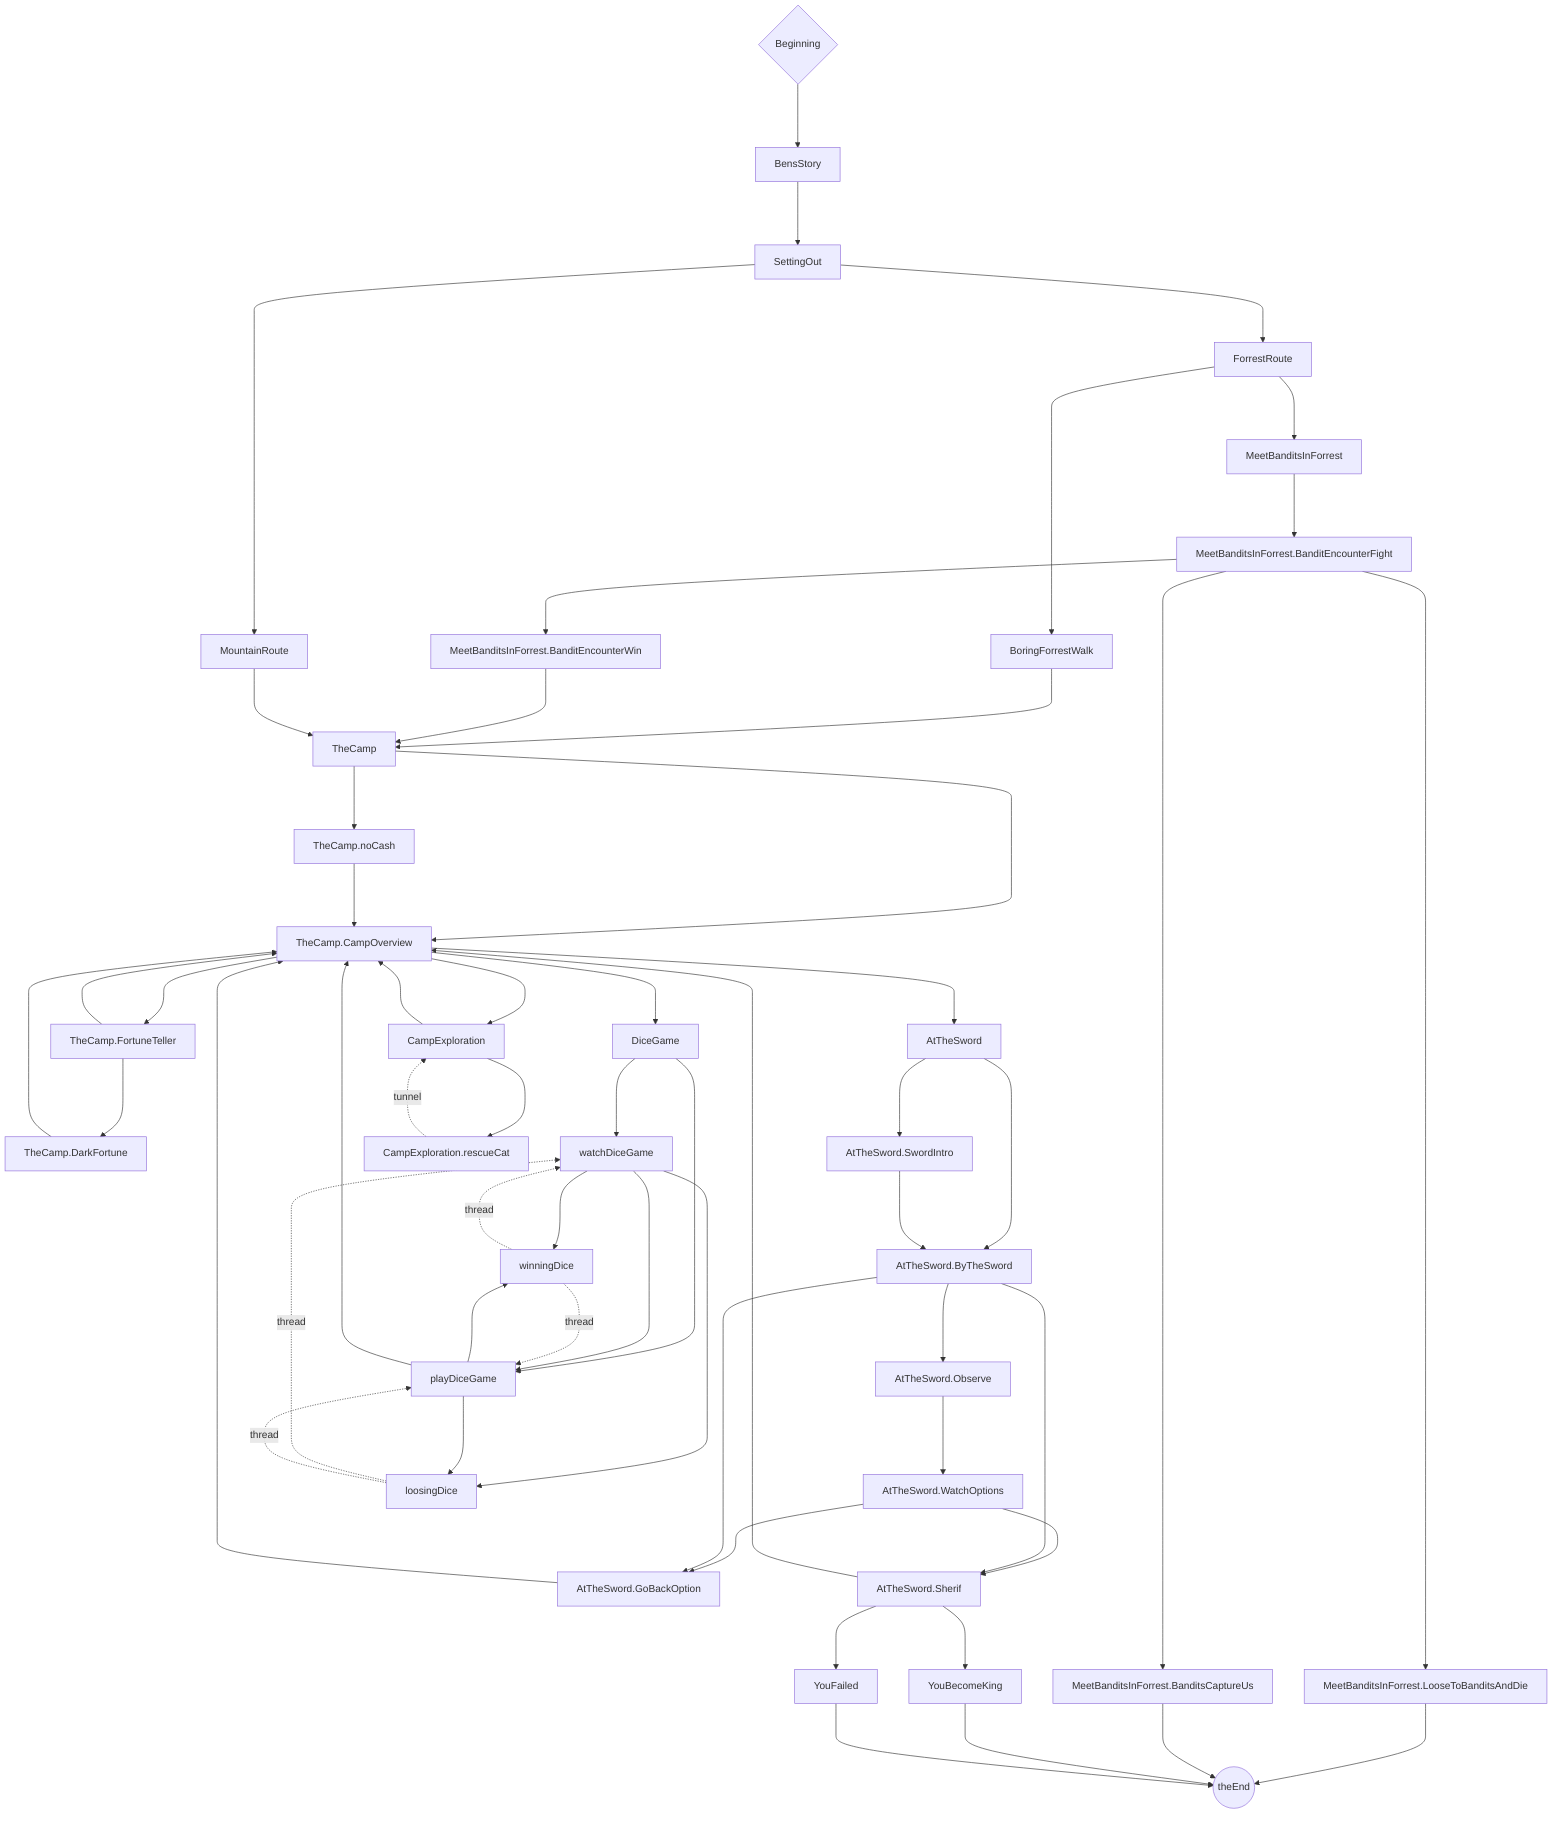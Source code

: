 graph TD;Beginning;BensStory;SettingOut;ForrestRoute;BoringForrestWalk;MeetBanditsInForrest;MeetBanditsInForrest.BanditEncounterFight;MeetBanditsInForrest.BanditEncounterWin;MeetBanditsInForrest.LooseToBanditsAndDie;MeetBanditsInForrest.BanditsCaptureUs;theEnd;TheCamp;TheCamp.noCash;TheCamp.CampOverview;TheCamp.FortuneTeller;TheCamp.DarkFortune;AtTheSword;AtTheSword.SwordIntro;AtTheSword.GoBackOption;AtTheSword.WatchOptions;AtTheSword.ByTheSword;AtTheSword.Observe;AtTheSword.Sherif;YouBecomeKing;YouFailed;DiceGame;winningDice;loosingDice;watchDiceGame;playDiceGame;CampExploration;CampExploration.rescueCat;MountainRoute;Beginning--->BensStory;BensStory--->SettingOut;SettingOut--->ForrestRoute;SettingOut--->MountainRoute;ForrestRoute--->BoringForrestWalk;ForrestRoute--->MeetBanditsInForrest;BoringForrestWalk--->TheCamp;MeetBanditsInForrest--->MeetBanditsInForrest.BanditEncounterFight;MeetBanditsInForrest.BanditEncounterFight--->MeetBanditsInForrest.BanditEncounterWin;MeetBanditsInForrest.BanditEncounterFight--->MeetBanditsInForrest.BanditsCaptureUs;MeetBanditsInForrest.BanditEncounterFight--->MeetBanditsInForrest.LooseToBanditsAndDie;MeetBanditsInForrest.BanditEncounterWin--->TheCamp;MeetBanditsInForrest.LooseToBanditsAndDie--->theEnd;MeetBanditsInForrest.BanditsCaptureUs--->theEnd;TheCamp--->TheCamp.CampOverview;TheCamp--->TheCamp.noCash;TheCamp.noCash--->TheCamp.CampOverview;TheCamp.CampOverview--->TheCamp.FortuneTeller;TheCamp.CampOverview--->DiceGame;TheCamp.CampOverview--->CampExploration;TheCamp.CampOverview--->AtTheSword;TheCamp.FortuneTeller--->TheCamp.CampOverview;TheCamp.FortuneTeller--->TheCamp.DarkFortune;TheCamp.DarkFortune--->TheCamp.CampOverview;AtTheSword--->AtTheSword.SwordIntro;AtTheSword--->AtTheSword.ByTheSword;AtTheSword.SwordIntro--->AtTheSword.ByTheSword;AtTheSword.GoBackOption--->TheCamp.CampOverview;AtTheSword.WatchOptions--->AtTheSword.GoBackOption;AtTheSword.WatchOptions--->AtTheSword.Sherif;AtTheSword.ByTheSword--->AtTheSword.GoBackOption;AtTheSword.ByTheSword--->AtTheSword.Sherif;AtTheSword.ByTheSword--->AtTheSword.Observe;AtTheSword.Observe--->AtTheSword.WatchOptions;AtTheSword.Sherif--->TheCamp.CampOverview;AtTheSword.Sherif--->YouBecomeKing;AtTheSword.Sherif--->YouFailed;YouBecomeKing--->theEnd;YouFailed--->theEnd;DiceGame--->watchDiceGame;DiceGame--->playDiceGame;watchDiceGame--->winningDice;winningDice-. thread .->watchDiceGame;watchDiceGame--->loosingDice;loosingDice-. thread .->watchDiceGame;watchDiceGame--->playDiceGame;playDiceGame--->loosingDice;loosingDice-. thread .->playDiceGame;playDiceGame--->winningDice;winningDice-. thread .->playDiceGame;playDiceGame--->TheCamp.CampOverview;CampExploration--->CampExploration.rescueCat;CampExploration--->TheCamp.CampOverview;CampExploration.rescueCat-. tunnel .->CampExploration;MountainRoute--->TheCamp;theEnd((theEnd));Beginning{Beginning};